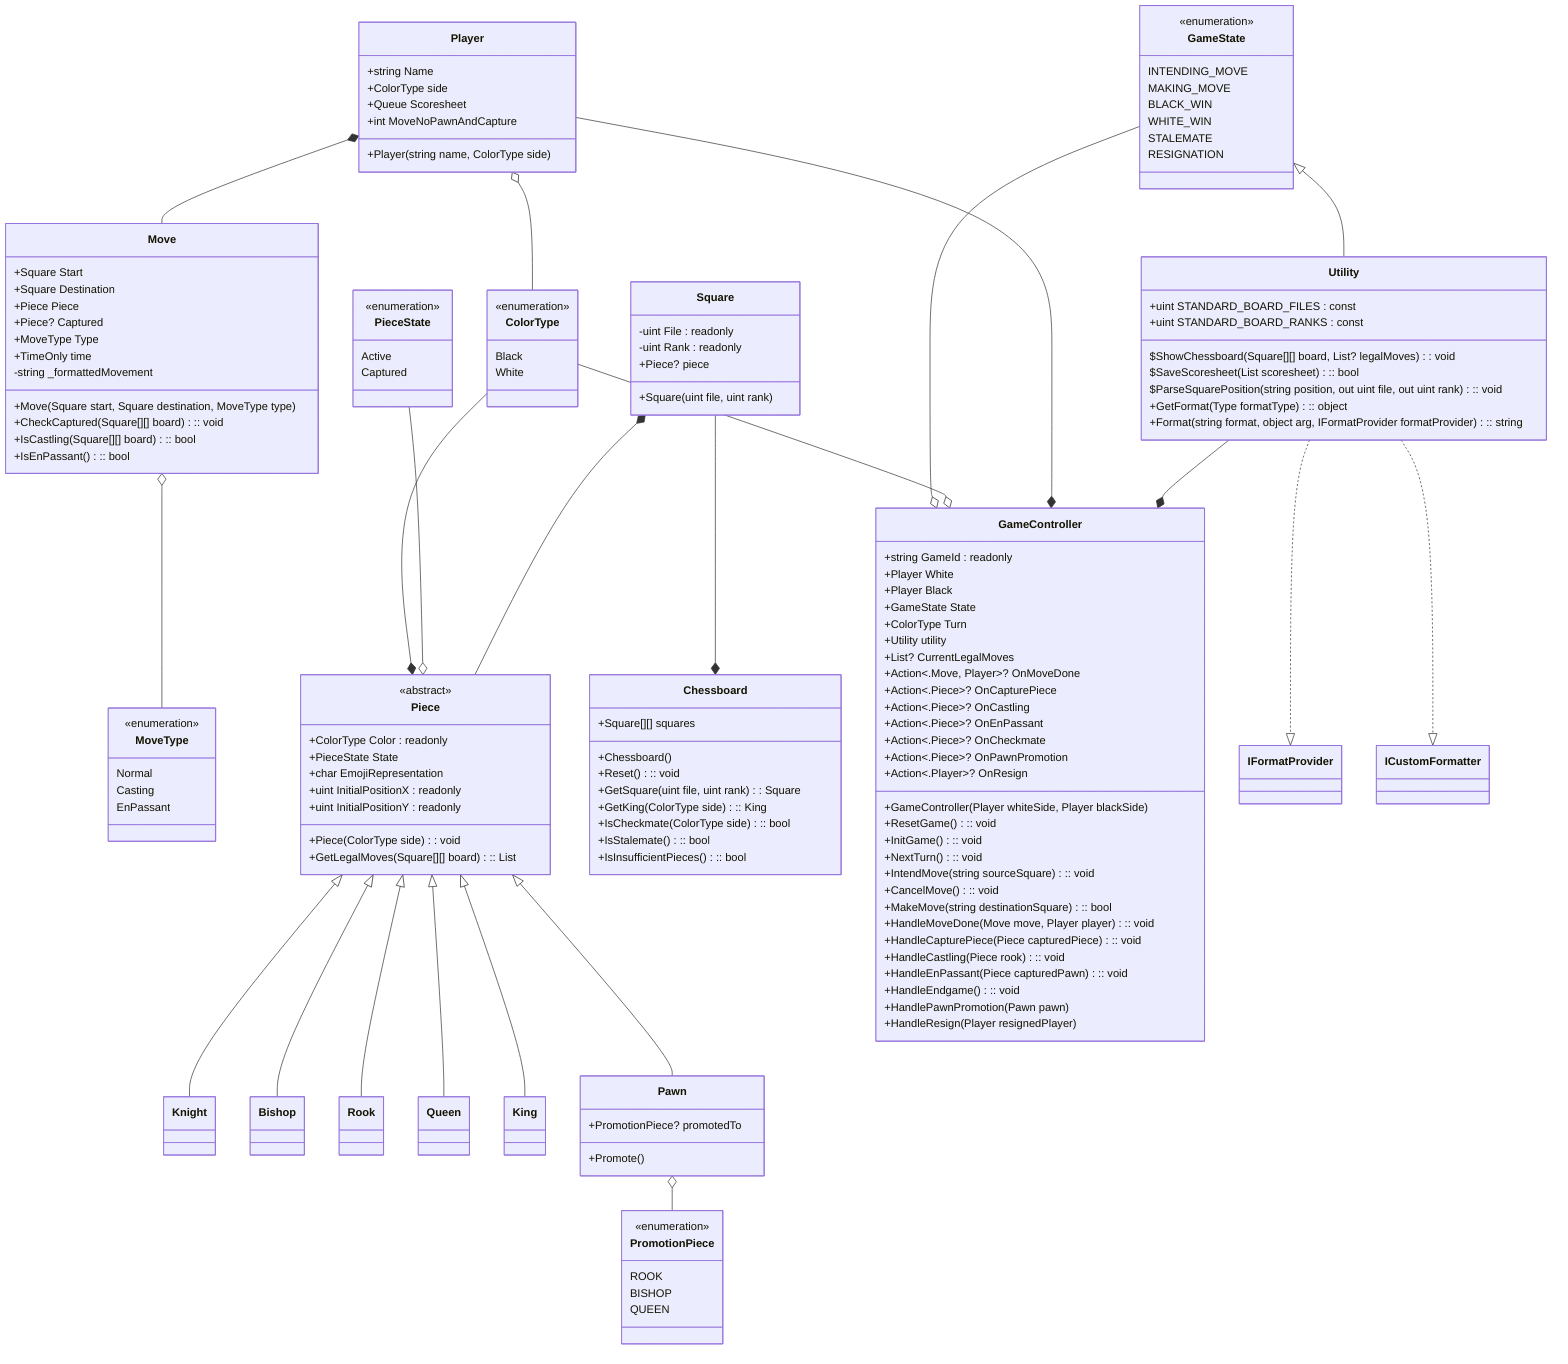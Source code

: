 classDiagram

class ColorType
<<enumeration>> ColorType
ColorType : Black
ColorType : White

class MoveType
<<enumeration>> MoveType
MoveType : Normal
MoveType : Casting
MoveType : EnPassant

class PieceState
<<enumeration>> PieceState
PieceState : Active
PieceState : Captured

class GameState
<<enumeration>> GameState
GameState : INTENDING_MOVE
GameState : MAKING_MOVE
GameState : BLACK_WIN
GameState : WHITE_WIN
GameState : STALEMATE
GameState : RESIGNATION

class PromotionPiece
<<enumeration>> PromotionPiece
PromotionPiece : ROOK
PromotionPiece : BISHOP
PromotionPiece : QUEEN

class Piece {
    +ColorType Color : readonly
    +PieceState State
    +char EmojiRepresentation
    +uint InitialPositionX : readonly
    +uint InitialPositionY : readonly
    +Piece(ColorType side) : void
    +GetLegalMoves(Square[][] board) :: List<Square>
}
<<abstract>> Piece

class Knight {
    
}

class Bishop {
    
}

class Rook {
    
}

class Queen {
    
}

class King {
    
}

class Pawn {
    +PromotionPiece? promotedTo
    +Promote()
}

class Square {
    -uint File : readonly
    -uint Rank : readonly
    +Piece? piece
    +Square(uint file, uint rank)
}

class Chessboard {
    +Square[][] squares
    +Chessboard()
    +Reset() :: void
    +GetSquare(uint file, uint rank) : Square
    +GetKing(ColorType side) :: King
    +IsCheckmate(ColorType side) :: bool
    +IsStalemate() :: bool
    +IsInsufficientPieces() :: bool
}

class Move {
    +Square Start
    +Square Destination
    +Piece Piece
    +Piece? Captured
    +MoveType Type
    +TimeOnly time
    -string _formattedMovement
    +Move(Square start, Square destination, MoveType type)
    +CheckCaptured(Square[][] board) :: void
    +IsCastling(Square[][] board) :: bool
    +IsEnPassant() :: bool
}

class Player {
    +string Name
    +ColorType side
    +Queue<Move> Scoresheet
    +int MoveNoPawnAndCapture
    +Player(string name, ColorType side)
}

class GameController {
    +string GameId : readonly
    +Player White
    +Player Black
    +GameState State
    +ColorType Turn
    +Utility utility
    +List<Square>? CurrentLegalMoves
    +GameController(Player whiteSide, Player blackSide)
    +ResetGame() :: void
    +InitGame() :: void
    +NextTurn() :: void
    +IntendMove(string sourceSquare) :: void
    +CancelMove() :: void
    +MakeMove(string destinationSquare) :: bool
    +Action<.Move, Player>? OnMoveDone
    +HandleMoveDone(Move move, Player player) :: void
    +Action<.Piece>? OnCapturePiece
    +HandleCapturePiece(Piece capturedPiece) :: void
    +Action<.Piece>? OnCastling
    +HandleCastling(Piece rook) :: void
    +Action<.Piece>? OnEnPassant
    +HandleEnPassant(Piece capturedPawn) :: void
    +Action<.Piece>? OnCheckmate
    +HandleEndgame() :: void
    +Action<.Piece>? OnPawnPromotion
    +HandlePawnPromotion(Pawn pawn)
    +Action<.Player>? OnResign
    +HandleResign(Player resignedPlayer)
}

class Utility {
    +uint STANDARD_BOARD_FILES : const
    +uint STANDARD_BOARD_RANKS : const
    $ShowChessboard(Square[][] board, List<Square>? legalMoves) : void
    $SaveScoresheet(List<Move> scoresheet) :: bool
    $ParseSquarePosition(string position, out uint file, out uint rank) :: void
    +GetFormat(Type formatType) :: object
    +Format(string format, object arg, IFormatProvider formatProvider) :: string
}

class IFormatProvider
class ICustomFormatter

Utility ..|> IFormatProvider
Utility ..|> ICustomFormatter
GameState <|-- Utility
GameState --o GameController
ColorType --* Piece
ColorType --o GameController
PieceState --o Piece
Piece <|-- Knight
Piece <|-- Bishop
Piece <|-- Rook
Piece <|-- Queen
Piece <|-- King
Piece <|-- Pawn
Square *-- Piece
Square --* Chessboard
Move o-- MoveType
Player o-- ColorType
Player *-- Move
Player --* GameController
Utility --* GameController
Pawn o-- PromotionPiece